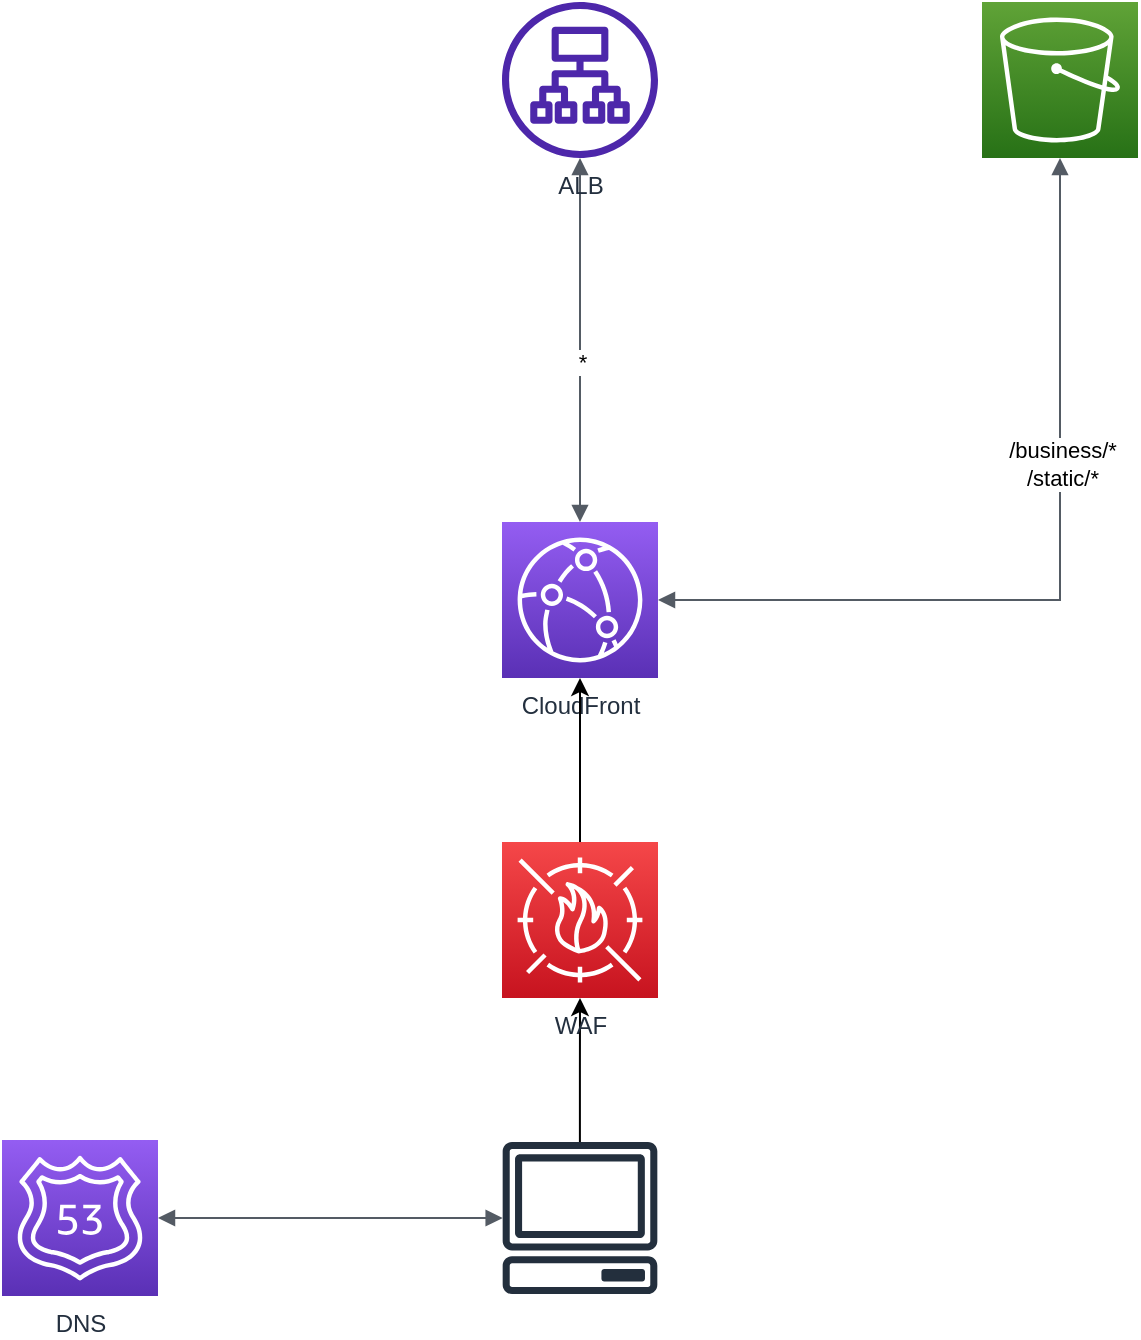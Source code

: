<mxfile version="20.2.3" type="github">
  <diagram id="dJaCvuqT-7_yOBBMpMTf" name="페이지-1">
    <mxGraphModel dx="2066" dy="1129" grid="1" gridSize="10" guides="1" tooltips="1" connect="1" arrows="1" fold="1" page="1" pageScale="1" pageWidth="827" pageHeight="1169" math="0" shadow="0">
      <root>
        <mxCell id="0" />
        <mxCell id="1" parent="0" />
        <mxCell id="wSPPFu7AEnk8W4RW8utJ-8" value="" style="edgeStyle=orthogonalEdgeStyle;rounded=0;orthogonalLoop=1;jettySize=auto;html=1;" edge="1" parent="1" source="prAeV1eEA8YO_nb2PNf6-1" target="wSPPFu7AEnk8W4RW8utJ-5">
          <mxGeometry relative="1" as="geometry" />
        </mxCell>
        <mxCell id="prAeV1eEA8YO_nb2PNf6-1" value="" style="sketch=0;outlineConnect=0;fontColor=#232F3E;gradientColor=none;fillColor=#232F3D;strokeColor=none;dashed=0;verticalLabelPosition=bottom;verticalAlign=top;align=center;html=1;fontSize=12;fontStyle=0;aspect=fixed;pointerEvents=1;shape=mxgraph.aws4.client;" parent="1" vertex="1">
          <mxGeometry x="320" y="1010" width="78" height="76" as="geometry" />
        </mxCell>
        <mxCell id="prAeV1eEA8YO_nb2PNf6-2" value="DNS" style="sketch=0;points=[[0,0,0],[0.25,0,0],[0.5,0,0],[0.75,0,0],[1,0,0],[0,1,0],[0.25,1,0],[0.5,1,0],[0.75,1,0],[1,1,0],[0,0.25,0],[0,0.5,0],[0,0.75,0],[1,0.25,0],[1,0.5,0],[1,0.75,0]];outlineConnect=0;fontColor=#232F3E;gradientColor=#945DF2;gradientDirection=north;fillColor=#5A30B5;strokeColor=#ffffff;dashed=0;verticalLabelPosition=bottom;verticalAlign=top;align=center;html=1;fontSize=12;fontStyle=0;aspect=fixed;shape=mxgraph.aws4.resourceIcon;resIcon=mxgraph.aws4.route_53;" parent="1" vertex="1">
          <mxGeometry x="70" y="1009" width="78" height="78" as="geometry" />
        </mxCell>
        <mxCell id="prAeV1eEA8YO_nb2PNf6-4" value="CloudFront" style="sketch=0;points=[[0,0,0],[0.25,0,0],[0.5,0,0],[0.75,0,0],[1,0,0],[0,1,0],[0.25,1,0],[0.5,1,0],[0.75,1,0],[1,1,0],[0,0.25,0],[0,0.5,0],[0,0.75,0],[1,0.25,0],[1,0.5,0],[1,0.75,0]];outlineConnect=0;fontColor=#232F3E;gradientColor=#945DF2;gradientDirection=north;fillColor=#5A30B5;strokeColor=#ffffff;dashed=0;verticalLabelPosition=bottom;verticalAlign=top;align=center;html=1;fontSize=12;fontStyle=0;aspect=fixed;shape=mxgraph.aws4.resourceIcon;resIcon=mxgraph.aws4.cloudfront;" parent="1" vertex="1">
          <mxGeometry x="320" y="700" width="78" height="78" as="geometry" />
        </mxCell>
        <mxCell id="prAeV1eEA8YO_nb2PNf6-6" value="" style="edgeStyle=orthogonalEdgeStyle;html=1;endArrow=block;elbow=vertical;startArrow=block;startFill=1;endFill=1;strokeColor=#545B64;rounded=0;exitX=1;exitY=0.5;exitDx=0;exitDy=0;exitPerimeter=0;" parent="1" source="prAeV1eEA8YO_nb2PNf6-2" target="prAeV1eEA8YO_nb2PNf6-1" edge="1">
          <mxGeometry width="100" relative="1" as="geometry">
            <mxPoint x="360" y="570" as="sourcePoint" />
            <mxPoint x="310" y="938" as="targetPoint" />
          </mxGeometry>
        </mxCell>
        <mxCell id="prAeV1eEA8YO_nb2PNf6-8" value="" style="edgeStyle=orthogonalEdgeStyle;html=1;endArrow=block;elbow=vertical;startArrow=block;startFill=1;endFill=1;strokeColor=#545B64;rounded=0;entryX=0.5;entryY=0;entryDx=0;entryDy=0;entryPerimeter=0;" parent="1" source="wSPPFu7AEnk8W4RW8utJ-1" target="prAeV1eEA8YO_nb2PNf6-4" edge="1">
          <mxGeometry width="100" relative="1" as="geometry">
            <mxPoint x="359" y="518" as="sourcePoint" />
            <mxPoint x="310" y="682" as="targetPoint" />
          </mxGeometry>
        </mxCell>
        <mxCell id="prAeV1eEA8YO_nb2PNf6-9" value="*" style="edgeLabel;html=1;align=center;verticalAlign=middle;resizable=0;points=[];" parent="prAeV1eEA8YO_nb2PNf6-8" vertex="1" connectable="0">
          <mxGeometry x="0.121" y="1" relative="1" as="geometry">
            <mxPoint as="offset" />
          </mxGeometry>
        </mxCell>
        <mxCell id="wSPPFu7AEnk8W4RW8utJ-1" value="ALB&lt;br&gt;" style="sketch=0;outlineConnect=0;fontColor=#232F3E;gradientColor=none;fillColor=#4D27AA;strokeColor=none;dashed=0;verticalLabelPosition=bottom;verticalAlign=top;align=center;html=1;fontSize=12;fontStyle=0;aspect=fixed;pointerEvents=1;shape=mxgraph.aws4.application_load_balancer;" vertex="1" parent="1">
          <mxGeometry x="320" y="440" width="78" height="78" as="geometry" />
        </mxCell>
        <mxCell id="wSPPFu7AEnk8W4RW8utJ-2" value="" style="sketch=0;points=[[0,0,0],[0.25,0,0],[0.5,0,0],[0.75,0,0],[1,0,0],[0,1,0],[0.25,1,0],[0.5,1,0],[0.75,1,0],[1,1,0],[0,0.25,0],[0,0.5,0],[0,0.75,0],[1,0.25,0],[1,0.5,0],[1,0.75,0]];outlineConnect=0;fontColor=#232F3E;gradientColor=#60A337;gradientDirection=north;fillColor=#277116;strokeColor=#ffffff;dashed=0;verticalLabelPosition=bottom;verticalAlign=top;align=center;html=1;fontSize=12;fontStyle=0;aspect=fixed;shape=mxgraph.aws4.resourceIcon;resIcon=mxgraph.aws4.s3;" vertex="1" parent="1">
          <mxGeometry x="560" y="440" width="78" height="78" as="geometry" />
        </mxCell>
        <mxCell id="wSPPFu7AEnk8W4RW8utJ-3" value="" style="edgeStyle=orthogonalEdgeStyle;html=1;endArrow=block;elbow=vertical;startArrow=block;startFill=1;endFill=1;strokeColor=#545B64;rounded=0;entryX=0.5;entryY=1;entryDx=0;entryDy=0;entryPerimeter=0;exitX=1;exitY=0.5;exitDx=0;exitDy=0;exitPerimeter=0;" edge="1" parent="1" source="prAeV1eEA8YO_nb2PNf6-4" target="wSPPFu7AEnk8W4RW8utJ-2">
          <mxGeometry width="100" relative="1" as="geometry">
            <mxPoint x="360" y="570" as="sourcePoint" />
            <mxPoint x="460" y="570" as="targetPoint" />
          </mxGeometry>
        </mxCell>
        <mxCell id="wSPPFu7AEnk8W4RW8utJ-4" value="/business/*&lt;br&gt;/static/*" style="edgeLabel;html=1;align=center;verticalAlign=middle;resizable=0;points=[];" vertex="1" connectable="0" parent="wSPPFu7AEnk8W4RW8utJ-3">
          <mxGeometry x="0.275" y="-1" relative="1" as="geometry">
            <mxPoint as="offset" />
          </mxGeometry>
        </mxCell>
        <mxCell id="wSPPFu7AEnk8W4RW8utJ-10" value="" style="edgeStyle=orthogonalEdgeStyle;rounded=0;orthogonalLoop=1;jettySize=auto;html=1;" edge="1" parent="1" source="wSPPFu7AEnk8W4RW8utJ-5" target="prAeV1eEA8YO_nb2PNf6-4">
          <mxGeometry relative="1" as="geometry" />
        </mxCell>
        <mxCell id="wSPPFu7AEnk8W4RW8utJ-5" value="WAF&lt;br&gt;" style="sketch=0;points=[[0,0,0],[0.25,0,0],[0.5,0,0],[0.75,0,0],[1,0,0],[0,1,0],[0.25,1,0],[0.5,1,0],[0.75,1,0],[1,1,0],[0,0.25,0],[0,0.5,0],[0,0.75,0],[1,0.25,0],[1,0.5,0],[1,0.75,0]];outlineConnect=0;fontColor=#232F3E;gradientColor=#F54749;gradientDirection=north;fillColor=#C7131F;strokeColor=#ffffff;dashed=0;verticalLabelPosition=bottom;verticalAlign=top;align=center;html=1;fontSize=12;fontStyle=0;aspect=fixed;shape=mxgraph.aws4.resourceIcon;resIcon=mxgraph.aws4.waf;" vertex="1" parent="1">
          <mxGeometry x="320" y="860" width="78" height="78" as="geometry" />
        </mxCell>
      </root>
    </mxGraphModel>
  </diagram>
</mxfile>
